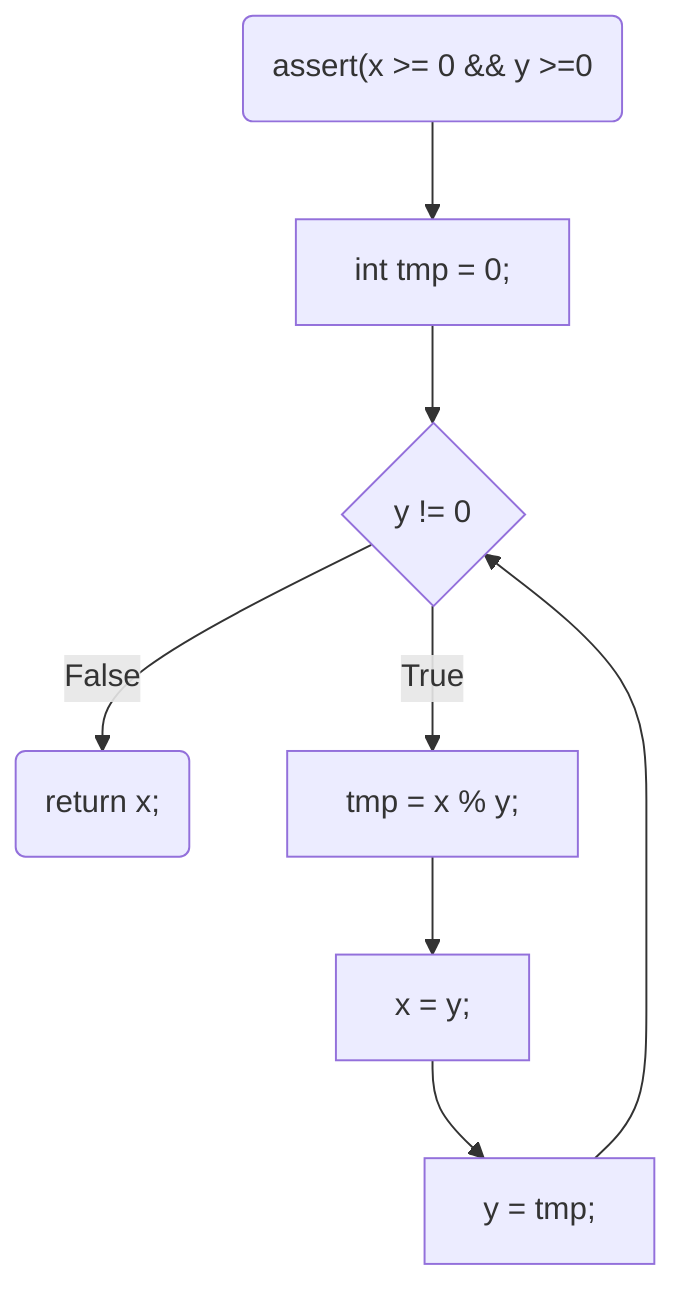 graph TD
    A("assert(x >= 0 && y >=0") -->         B
    B["int tmp = 0;"]           -->         C{y != 0}
    C                           --False-->  G
    C                           --True-->   D
    D["tmp = x % y;"]           -->         E
    E["x = y;"]                 -->         F
    F["y = tmp;"]               -->         C
    G("return x;")